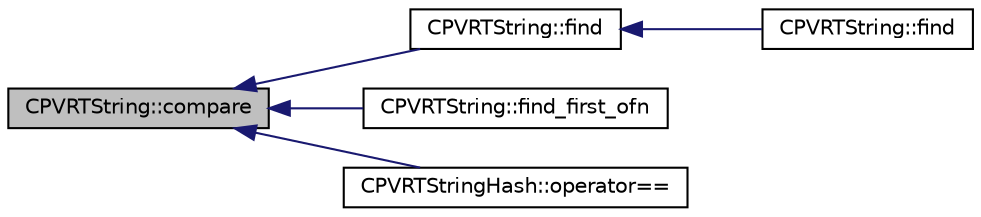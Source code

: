 digraph "CPVRTString::compare"
{
  edge [fontname="Helvetica",fontsize="10",labelfontname="Helvetica",labelfontsize="10"];
  node [fontname="Helvetica",fontsize="10",shape=record];
  rankdir="LR";
  Node1 [label="CPVRTString::compare",height=0.2,width=0.4,color="black", fillcolor="grey75", style="filled", fontcolor="black"];
  Node1 -> Node2 [dir="back",color="midnightblue",fontsize="10",style="solid",fontname="Helvetica"];
  Node2 [label="CPVRTString::find",height=0.2,width=0.4,color="black", fillcolor="white", style="filled",URL="$class_c_p_v_r_t_string.html#a5ebc83257276abc56a7d46522dc56bba",tooltip="Finds a substring within this string. "];
  Node2 -> Node3 [dir="back",color="midnightblue",fontsize="10",style="solid",fontname="Helvetica"];
  Node3 [label="CPVRTString::find",height=0.2,width=0.4,color="black", fillcolor="white", style="filled",URL="$class_c_p_v_r_t_string.html#a39beb7375cd4ec6ecbb6201ed62722c1",tooltip="Finds a substring within this string. "];
  Node1 -> Node4 [dir="back",color="midnightblue",fontsize="10",style="solid",fontname="Helvetica"];
  Node4 [label="CPVRTString::find_first_ofn",height=0.2,width=0.4,color="black", fillcolor="white", style="filled",URL="$class_c_p_v_r_t_string.html#a2fd28a7d1cc030927ed08a11bc3cda2f",tooltip="Returns the position of the first char that matches all chars in _Ptr. "];
  Node1 -> Node5 [dir="back",color="midnightblue",fontsize="10",style="solid",fontname="Helvetica"];
  Node5 [label="CPVRTStringHash::operator==",height=0.2,width=0.4,color="black", fillcolor="white", style="filled",URL="$class_c_p_v_r_t_string_hash.html#a414ff5982348255fd517c5e930368695",tooltip="== Operator. This function performs a strcmp() as it&#39;s more efficient to strcmp than to hash the stri..."];
}
